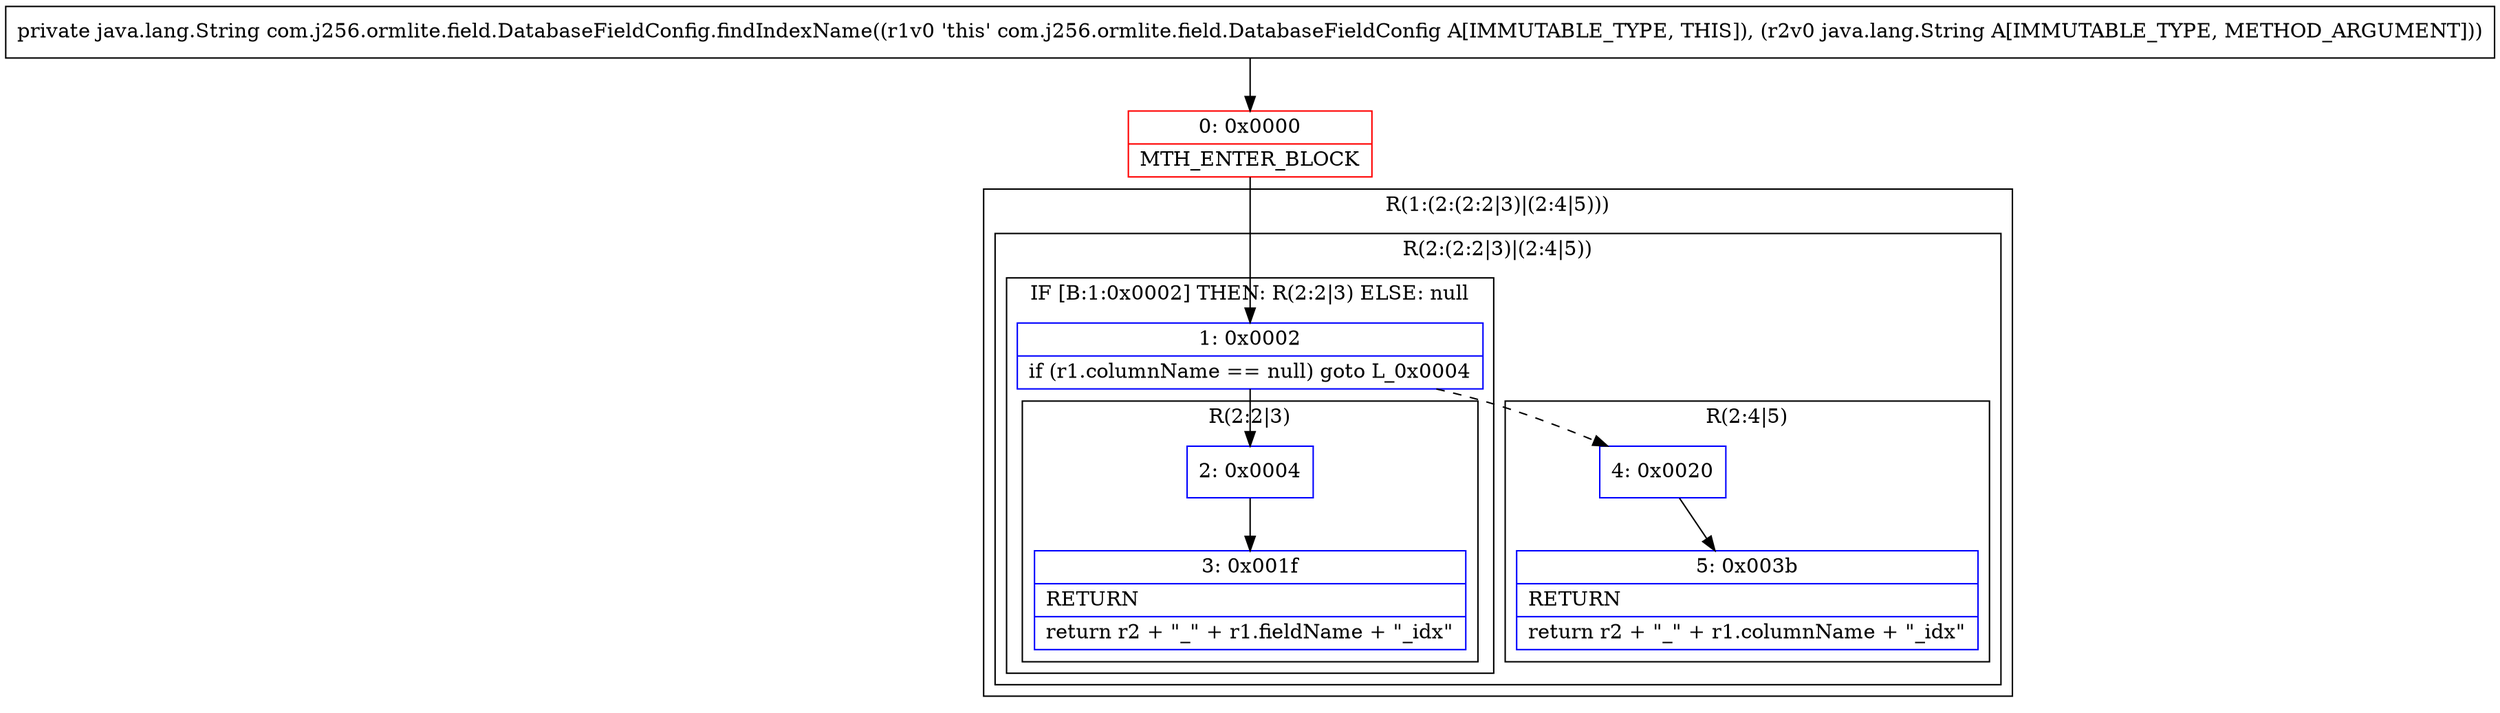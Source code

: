 digraph "CFG forcom.j256.ormlite.field.DatabaseFieldConfig.findIndexName(Ljava\/lang\/String;)Ljava\/lang\/String;" {
subgraph cluster_Region_896130054 {
label = "R(1:(2:(2:2|3)|(2:4|5)))";
node [shape=record,color=blue];
subgraph cluster_Region_946111138 {
label = "R(2:(2:2|3)|(2:4|5))";
node [shape=record,color=blue];
subgraph cluster_IfRegion_314764716 {
label = "IF [B:1:0x0002] THEN: R(2:2|3) ELSE: null";
node [shape=record,color=blue];
Node_1 [shape=record,label="{1\:\ 0x0002|if (r1.columnName == null) goto L_0x0004\l}"];
subgraph cluster_Region_1760003396 {
label = "R(2:2|3)";
node [shape=record,color=blue];
Node_2 [shape=record,label="{2\:\ 0x0004}"];
Node_3 [shape=record,label="{3\:\ 0x001f|RETURN\l|return r2 + \"_\" + r1.fieldName + \"_idx\"\l}"];
}
}
subgraph cluster_Region_328592818 {
label = "R(2:4|5)";
node [shape=record,color=blue];
Node_4 [shape=record,label="{4\:\ 0x0020}"];
Node_5 [shape=record,label="{5\:\ 0x003b|RETURN\l|return r2 + \"_\" + r1.columnName + \"_idx\"\l}"];
}
}
}
Node_0 [shape=record,color=red,label="{0\:\ 0x0000|MTH_ENTER_BLOCK\l}"];
MethodNode[shape=record,label="{private java.lang.String com.j256.ormlite.field.DatabaseFieldConfig.findIndexName((r1v0 'this' com.j256.ormlite.field.DatabaseFieldConfig A[IMMUTABLE_TYPE, THIS]), (r2v0 java.lang.String A[IMMUTABLE_TYPE, METHOD_ARGUMENT])) }"];
MethodNode -> Node_0;
Node_1 -> Node_2;
Node_1 -> Node_4[style=dashed];
Node_2 -> Node_3;
Node_4 -> Node_5;
Node_0 -> Node_1;
}

